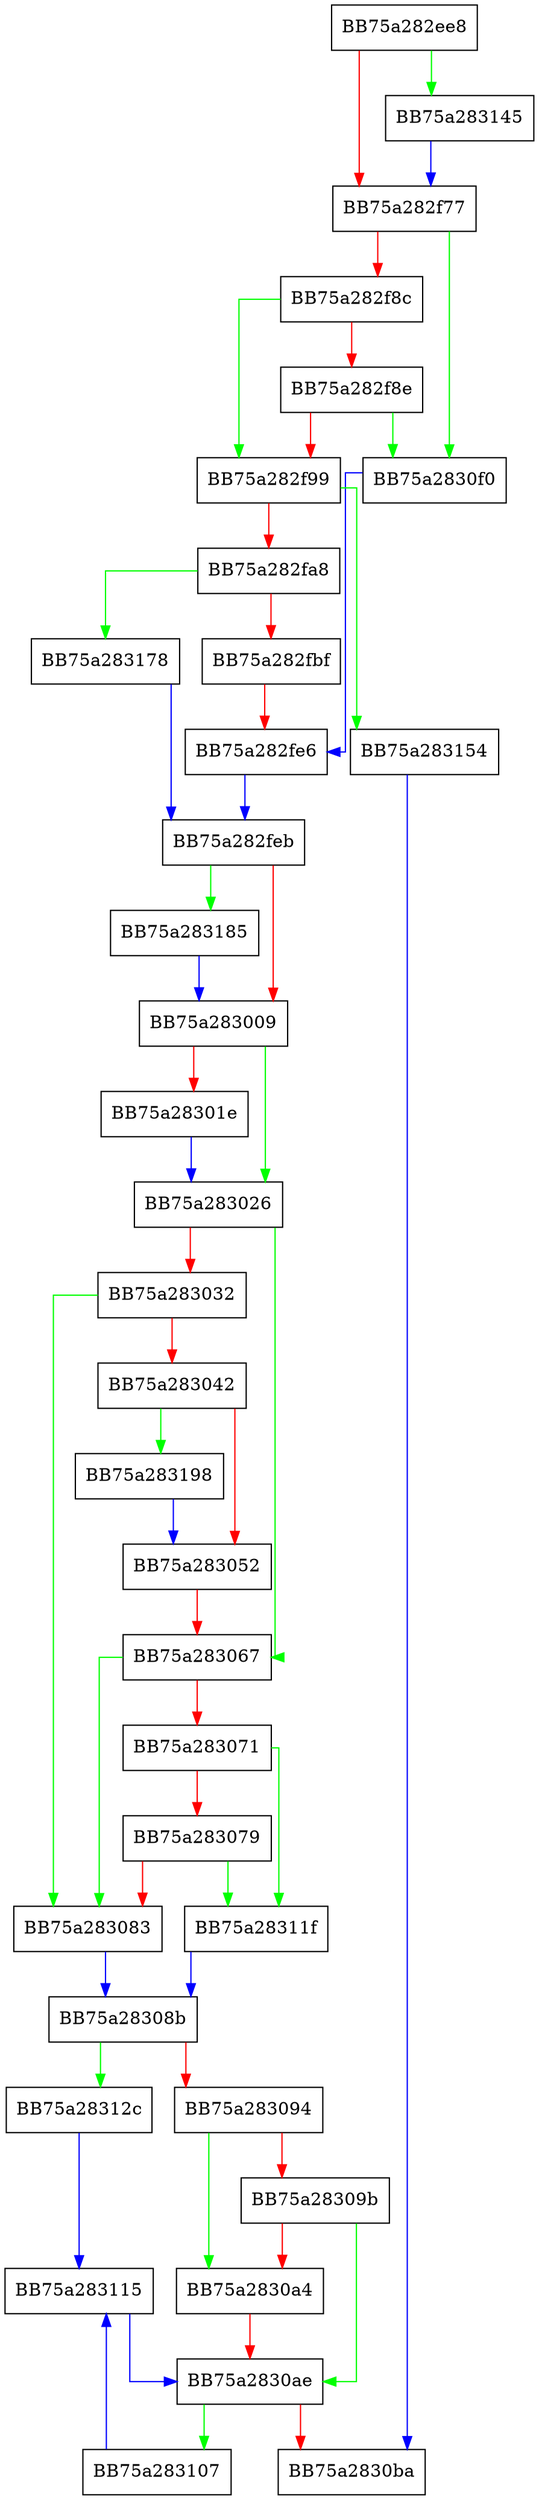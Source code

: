 digraph sqlite3Prepare {
  node [shape="box"];
  graph [splines=ortho];
  BB75a282ee8 -> BB75a283145 [color="green"];
  BB75a282ee8 -> BB75a282f77 [color="red"];
  BB75a282f77 -> BB75a2830f0 [color="green"];
  BB75a282f77 -> BB75a282f8c [color="red"];
  BB75a282f8c -> BB75a282f99 [color="green"];
  BB75a282f8c -> BB75a282f8e [color="red"];
  BB75a282f8e -> BB75a2830f0 [color="green"];
  BB75a282f8e -> BB75a282f99 [color="red"];
  BB75a282f99 -> BB75a283154 [color="green"];
  BB75a282f99 -> BB75a282fa8 [color="red"];
  BB75a282fa8 -> BB75a283178 [color="green"];
  BB75a282fa8 -> BB75a282fbf [color="red"];
  BB75a282fbf -> BB75a282fe6 [color="red"];
  BB75a282fe6 -> BB75a282feb [color="blue"];
  BB75a282feb -> BB75a283185 [color="green"];
  BB75a282feb -> BB75a283009 [color="red"];
  BB75a283009 -> BB75a283026 [color="green"];
  BB75a283009 -> BB75a28301e [color="red"];
  BB75a28301e -> BB75a283026 [color="blue"];
  BB75a283026 -> BB75a283067 [color="green"];
  BB75a283026 -> BB75a283032 [color="red"];
  BB75a283032 -> BB75a283083 [color="green"];
  BB75a283032 -> BB75a283042 [color="red"];
  BB75a283042 -> BB75a283198 [color="green"];
  BB75a283042 -> BB75a283052 [color="red"];
  BB75a283052 -> BB75a283067 [color="red"];
  BB75a283067 -> BB75a283083 [color="green"];
  BB75a283067 -> BB75a283071 [color="red"];
  BB75a283071 -> BB75a28311f [color="green"];
  BB75a283071 -> BB75a283079 [color="red"];
  BB75a283079 -> BB75a28311f [color="green"];
  BB75a283079 -> BB75a283083 [color="red"];
  BB75a283083 -> BB75a28308b [color="blue"];
  BB75a28308b -> BB75a28312c [color="green"];
  BB75a28308b -> BB75a283094 [color="red"];
  BB75a283094 -> BB75a2830a4 [color="green"];
  BB75a283094 -> BB75a28309b [color="red"];
  BB75a28309b -> BB75a2830ae [color="green"];
  BB75a28309b -> BB75a2830a4 [color="red"];
  BB75a2830a4 -> BB75a2830ae [color="red"];
  BB75a2830ae -> BB75a283107 [color="green"];
  BB75a2830ae -> BB75a2830ba [color="red"];
  BB75a2830f0 -> BB75a282fe6 [color="blue"];
  BB75a283107 -> BB75a283115 [color="blue"];
  BB75a283115 -> BB75a2830ae [color="blue"];
  BB75a28311f -> BB75a28308b [color="blue"];
  BB75a28312c -> BB75a283115 [color="blue"];
  BB75a283145 -> BB75a282f77 [color="blue"];
  BB75a283154 -> BB75a2830ba [color="blue"];
  BB75a283178 -> BB75a282feb [color="blue"];
  BB75a283185 -> BB75a283009 [color="blue"];
  BB75a283198 -> BB75a283052 [color="blue"];
}